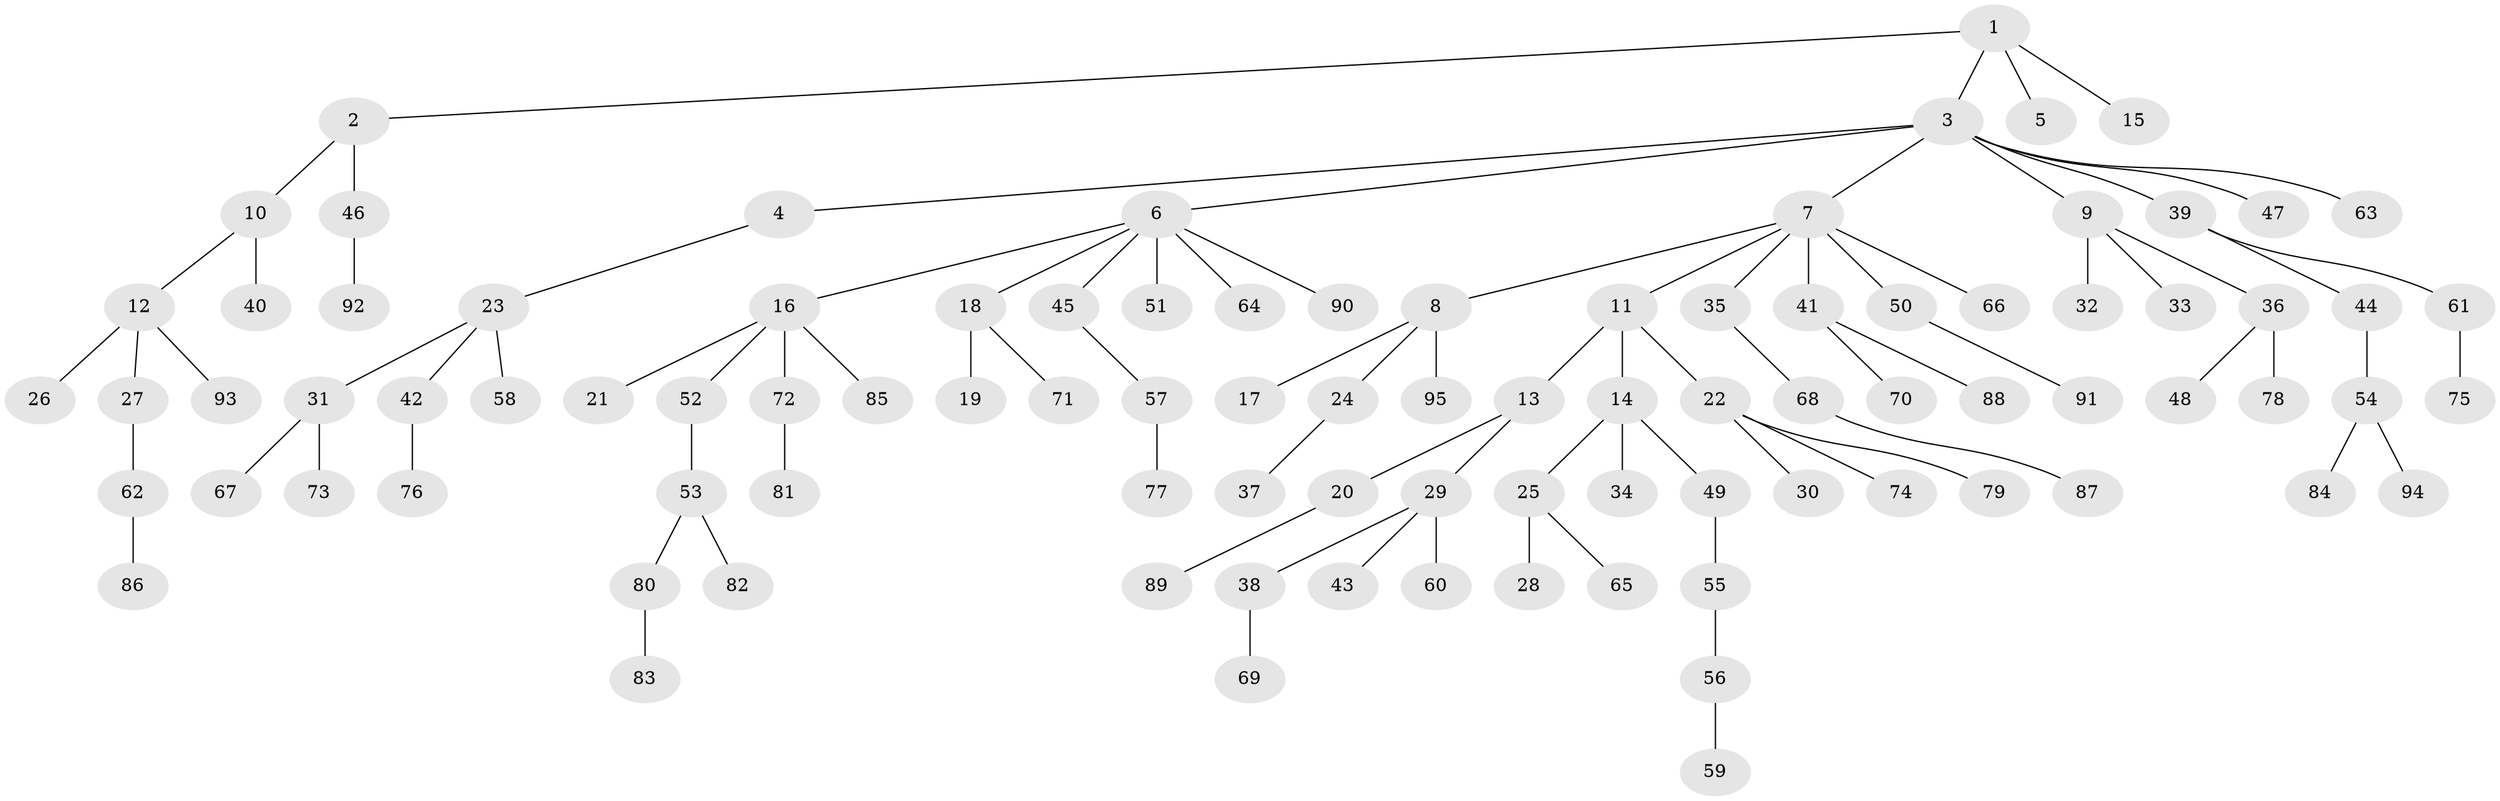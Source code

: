 // coarse degree distribution, {3: 0.125, 4: 0.046875, 7: 0.015625, 2: 0.1875, 6: 0.046875, 5: 0.015625, 1: 0.5625}
// Generated by graph-tools (version 1.1) at 2025/24/03/03/25 07:24:08]
// undirected, 95 vertices, 94 edges
graph export_dot {
graph [start="1"]
  node [color=gray90,style=filled];
  1;
  2;
  3;
  4;
  5;
  6;
  7;
  8;
  9;
  10;
  11;
  12;
  13;
  14;
  15;
  16;
  17;
  18;
  19;
  20;
  21;
  22;
  23;
  24;
  25;
  26;
  27;
  28;
  29;
  30;
  31;
  32;
  33;
  34;
  35;
  36;
  37;
  38;
  39;
  40;
  41;
  42;
  43;
  44;
  45;
  46;
  47;
  48;
  49;
  50;
  51;
  52;
  53;
  54;
  55;
  56;
  57;
  58;
  59;
  60;
  61;
  62;
  63;
  64;
  65;
  66;
  67;
  68;
  69;
  70;
  71;
  72;
  73;
  74;
  75;
  76;
  77;
  78;
  79;
  80;
  81;
  82;
  83;
  84;
  85;
  86;
  87;
  88;
  89;
  90;
  91;
  92;
  93;
  94;
  95;
  1 -- 2;
  1 -- 3;
  1 -- 5;
  1 -- 15;
  2 -- 10;
  2 -- 46;
  3 -- 4;
  3 -- 6;
  3 -- 7;
  3 -- 9;
  3 -- 39;
  3 -- 47;
  3 -- 63;
  4 -- 23;
  6 -- 16;
  6 -- 18;
  6 -- 45;
  6 -- 51;
  6 -- 64;
  6 -- 90;
  7 -- 8;
  7 -- 11;
  7 -- 35;
  7 -- 41;
  7 -- 50;
  7 -- 66;
  8 -- 17;
  8 -- 24;
  8 -- 95;
  9 -- 32;
  9 -- 33;
  9 -- 36;
  10 -- 12;
  10 -- 40;
  11 -- 13;
  11 -- 14;
  11 -- 22;
  12 -- 26;
  12 -- 27;
  12 -- 93;
  13 -- 20;
  13 -- 29;
  14 -- 25;
  14 -- 34;
  14 -- 49;
  16 -- 21;
  16 -- 52;
  16 -- 72;
  16 -- 85;
  18 -- 19;
  18 -- 71;
  20 -- 89;
  22 -- 30;
  22 -- 74;
  22 -- 79;
  23 -- 31;
  23 -- 42;
  23 -- 58;
  24 -- 37;
  25 -- 28;
  25 -- 65;
  27 -- 62;
  29 -- 38;
  29 -- 43;
  29 -- 60;
  31 -- 67;
  31 -- 73;
  35 -- 68;
  36 -- 48;
  36 -- 78;
  38 -- 69;
  39 -- 44;
  39 -- 61;
  41 -- 70;
  41 -- 88;
  42 -- 76;
  44 -- 54;
  45 -- 57;
  46 -- 92;
  49 -- 55;
  50 -- 91;
  52 -- 53;
  53 -- 80;
  53 -- 82;
  54 -- 84;
  54 -- 94;
  55 -- 56;
  56 -- 59;
  57 -- 77;
  61 -- 75;
  62 -- 86;
  68 -- 87;
  72 -- 81;
  80 -- 83;
}
